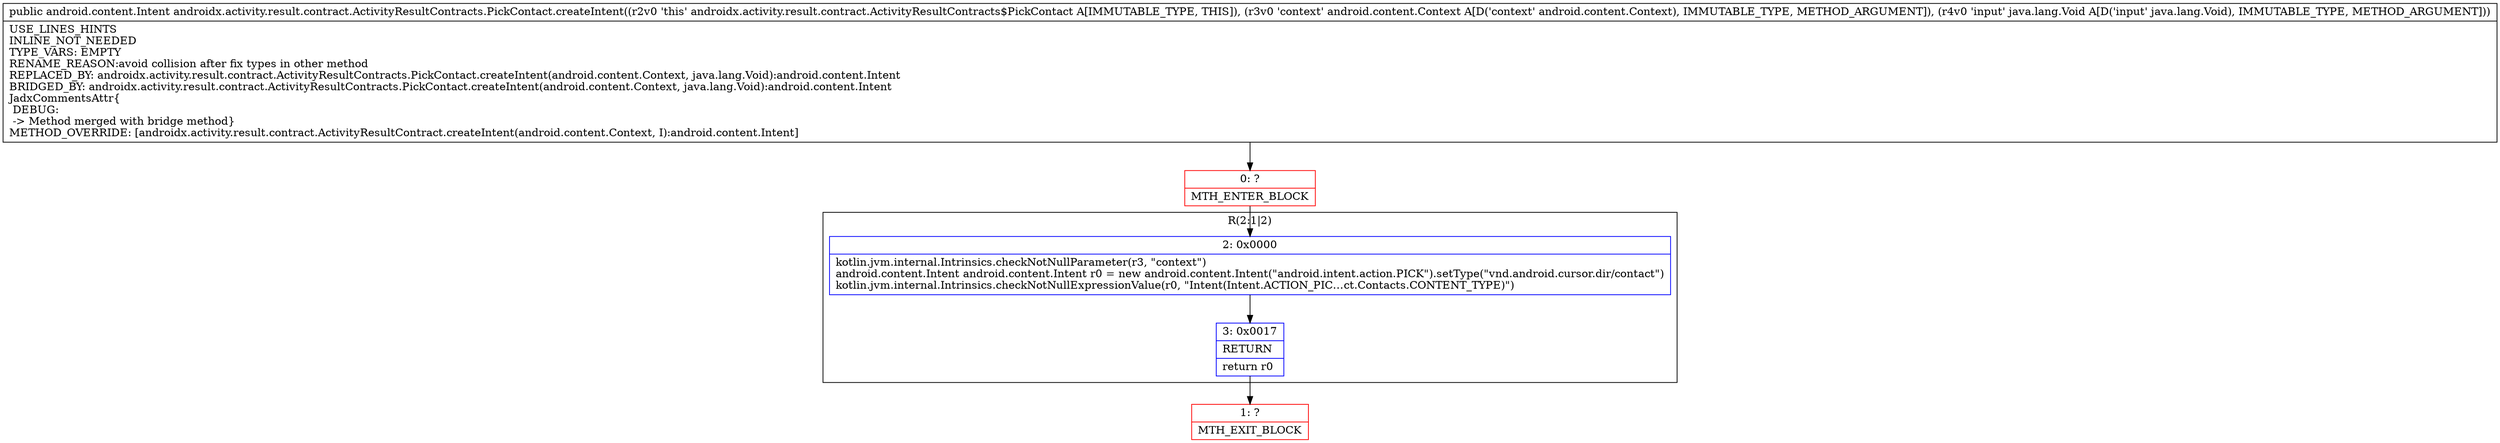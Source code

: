 digraph "CFG forandroidx.activity.result.contract.ActivityResultContracts.PickContact.createIntent(Landroid\/content\/Context;Ljava\/lang\/Void;)Landroid\/content\/Intent;" {
subgraph cluster_Region_1028144246 {
label = "R(2:1|2)";
node [shape=record,color=blue];
Node_2 [shape=record,label="{2\:\ 0x0000|kotlin.jvm.internal.Intrinsics.checkNotNullParameter(r3, \"context\")\landroid.content.Intent android.content.Intent r0 = new android.content.Intent(\"android.intent.action.PICK\").setType(\"vnd.android.cursor.dir\/contact\")\lkotlin.jvm.internal.Intrinsics.checkNotNullExpressionValue(r0, \"Intent(Intent.ACTION_PIC…ct.Contacts.CONTENT_TYPE)\")\l}"];
Node_3 [shape=record,label="{3\:\ 0x0017|RETURN\l|return r0\l}"];
}
Node_0 [shape=record,color=red,label="{0\:\ ?|MTH_ENTER_BLOCK\l}"];
Node_1 [shape=record,color=red,label="{1\:\ ?|MTH_EXIT_BLOCK\l}"];
MethodNode[shape=record,label="{public android.content.Intent androidx.activity.result.contract.ActivityResultContracts.PickContact.createIntent((r2v0 'this' androidx.activity.result.contract.ActivityResultContracts$PickContact A[IMMUTABLE_TYPE, THIS]), (r3v0 'context' android.content.Context A[D('context' android.content.Context), IMMUTABLE_TYPE, METHOD_ARGUMENT]), (r4v0 'input' java.lang.Void A[D('input' java.lang.Void), IMMUTABLE_TYPE, METHOD_ARGUMENT]))  | USE_LINES_HINTS\lINLINE_NOT_NEEDED\lTYPE_VARS: EMPTY\lRENAME_REASON:avoid collision after fix types in other method\lREPLACED_BY: androidx.activity.result.contract.ActivityResultContracts.PickContact.createIntent(android.content.Context, java.lang.Void):android.content.Intent\lBRIDGED_BY: androidx.activity.result.contract.ActivityResultContracts.PickContact.createIntent(android.content.Context, java.lang.Void):android.content.Intent\lJadxCommentsAttr\{\l DEBUG: \l \-\> Method merged with bridge method\}\lMETHOD_OVERRIDE: [androidx.activity.result.contract.ActivityResultContract.createIntent(android.content.Context, I):android.content.Intent]\l}"];
MethodNode -> Node_0;Node_2 -> Node_3;
Node_3 -> Node_1;
Node_0 -> Node_2;
}

